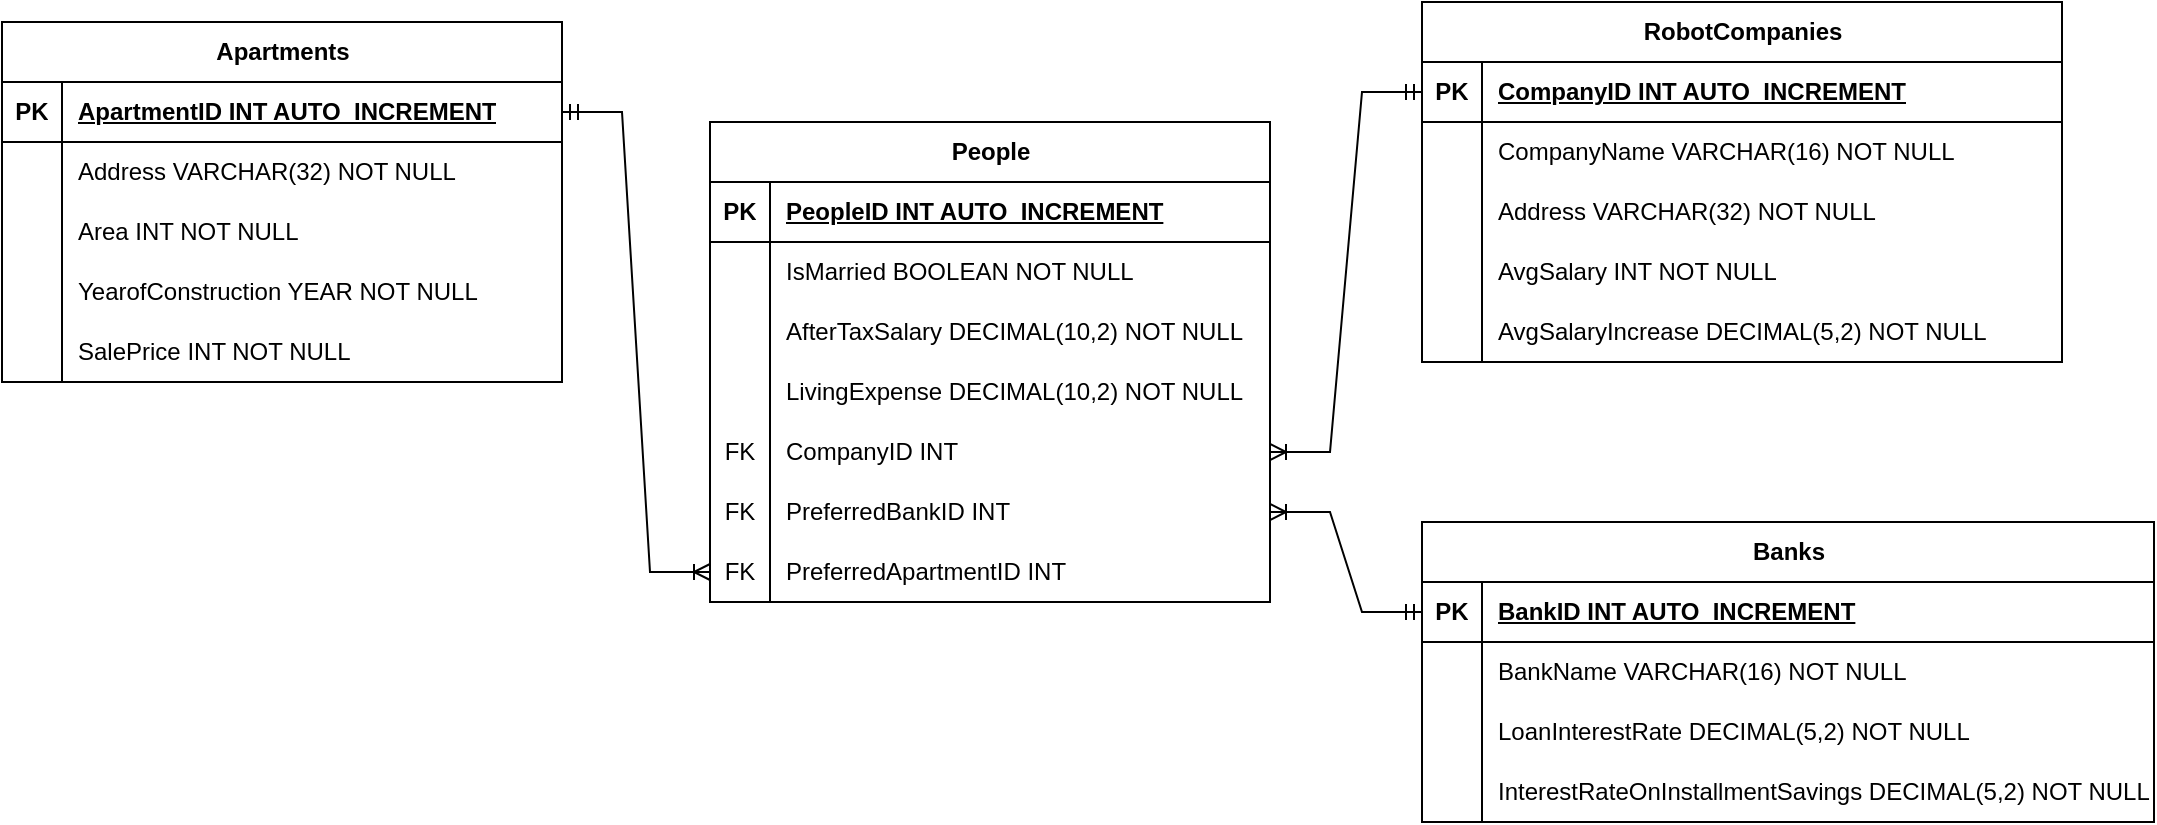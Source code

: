 <mxfile version="26.0.2">
  <diagram id="C5RBs43oDa-KdzZeNtuy" name="Page-1">
    <mxGraphModel dx="1981" dy="495" grid="1" gridSize="10" guides="1" tooltips="1" connect="1" arrows="1" fold="1" page="1" pageScale="1" pageWidth="827" pageHeight="1169" math="0" shadow="0">
      <root>
        <mxCell id="WIyWlLk6GJQsqaUBKTNV-0" />
        <mxCell id="WIyWlLk6GJQsqaUBKTNV-1" parent="WIyWlLk6GJQsqaUBKTNV-0" />
        <mxCell id="923ue4t-lX42W6c442eN-15" value="RobotCompanies" style="shape=table;startSize=30;container=1;collapsible=1;childLayout=tableLayout;fixedRows=1;rowLines=0;fontStyle=1;align=center;resizeLast=1;html=1;" parent="WIyWlLk6GJQsqaUBKTNV-1" vertex="1">
          <mxGeometry x="280" y="60" width="320" height="180" as="geometry" />
        </mxCell>
        <mxCell id="923ue4t-lX42W6c442eN-16" value="" style="shape=tableRow;horizontal=0;startSize=0;swimlaneHead=0;swimlaneBody=0;fillColor=none;collapsible=0;dropTarget=0;points=[[0,0.5],[1,0.5]];portConstraint=eastwest;top=0;left=0;right=0;bottom=1;" parent="923ue4t-lX42W6c442eN-15" vertex="1">
          <mxGeometry y="30" width="320" height="30" as="geometry" />
        </mxCell>
        <mxCell id="923ue4t-lX42W6c442eN-17" value="PK" style="shape=partialRectangle;connectable=0;fillColor=none;top=0;left=0;bottom=0;right=0;fontStyle=1;overflow=hidden;whiteSpace=wrap;html=1;" parent="923ue4t-lX42W6c442eN-16" vertex="1">
          <mxGeometry width="30" height="30" as="geometry">
            <mxRectangle width="30" height="30" as="alternateBounds" />
          </mxGeometry>
        </mxCell>
        <mxCell id="923ue4t-lX42W6c442eN-18" value="CompanyID INT AUTO_INCREMENT" style="shape=partialRectangle;connectable=0;fillColor=none;top=0;left=0;bottom=0;right=0;align=left;spacingLeft=6;fontStyle=5;overflow=hidden;whiteSpace=wrap;html=1;" parent="923ue4t-lX42W6c442eN-16" vertex="1">
          <mxGeometry x="30" width="290" height="30" as="geometry">
            <mxRectangle width="290" height="30" as="alternateBounds" />
          </mxGeometry>
        </mxCell>
        <mxCell id="923ue4t-lX42W6c442eN-19" value="" style="shape=tableRow;horizontal=0;startSize=0;swimlaneHead=0;swimlaneBody=0;fillColor=none;collapsible=0;dropTarget=0;points=[[0,0.5],[1,0.5]];portConstraint=eastwest;top=0;left=0;right=0;bottom=0;" parent="923ue4t-lX42W6c442eN-15" vertex="1">
          <mxGeometry y="60" width="320" height="30" as="geometry" />
        </mxCell>
        <mxCell id="923ue4t-lX42W6c442eN-20" value="" style="shape=partialRectangle;connectable=0;fillColor=none;top=0;left=0;bottom=0;right=0;editable=1;overflow=hidden;whiteSpace=wrap;html=1;" parent="923ue4t-lX42W6c442eN-19" vertex="1">
          <mxGeometry width="30" height="30" as="geometry">
            <mxRectangle width="30" height="30" as="alternateBounds" />
          </mxGeometry>
        </mxCell>
        <mxCell id="923ue4t-lX42W6c442eN-21" value="CompanyName VARCHAR(16) NOT NULL" style="shape=partialRectangle;connectable=0;fillColor=none;top=0;left=0;bottom=0;right=0;align=left;spacingLeft=6;overflow=hidden;whiteSpace=wrap;html=1;" parent="923ue4t-lX42W6c442eN-19" vertex="1">
          <mxGeometry x="30" width="290" height="30" as="geometry">
            <mxRectangle width="290" height="30" as="alternateBounds" />
          </mxGeometry>
        </mxCell>
        <mxCell id="923ue4t-lX42W6c442eN-22" value="" style="shape=tableRow;horizontal=0;startSize=0;swimlaneHead=0;swimlaneBody=0;fillColor=none;collapsible=0;dropTarget=0;points=[[0,0.5],[1,0.5]];portConstraint=eastwest;top=0;left=0;right=0;bottom=0;" parent="923ue4t-lX42W6c442eN-15" vertex="1">
          <mxGeometry y="90" width="320" height="30" as="geometry" />
        </mxCell>
        <mxCell id="923ue4t-lX42W6c442eN-23" value="" style="shape=partialRectangle;connectable=0;fillColor=none;top=0;left=0;bottom=0;right=0;editable=1;overflow=hidden;whiteSpace=wrap;html=1;" parent="923ue4t-lX42W6c442eN-22" vertex="1">
          <mxGeometry width="30" height="30" as="geometry">
            <mxRectangle width="30" height="30" as="alternateBounds" />
          </mxGeometry>
        </mxCell>
        <mxCell id="923ue4t-lX42W6c442eN-24" value="Address VARCHAR(32) NOT NULL" style="shape=partialRectangle;connectable=0;fillColor=none;top=0;left=0;bottom=0;right=0;align=left;spacingLeft=6;overflow=hidden;whiteSpace=wrap;html=1;" parent="923ue4t-lX42W6c442eN-22" vertex="1">
          <mxGeometry x="30" width="290" height="30" as="geometry">
            <mxRectangle width="290" height="30" as="alternateBounds" />
          </mxGeometry>
        </mxCell>
        <mxCell id="923ue4t-lX42W6c442eN-44" value="" style="shape=tableRow;horizontal=0;startSize=0;swimlaneHead=0;swimlaneBody=0;fillColor=none;collapsible=0;dropTarget=0;points=[[0,0.5],[1,0.5]];portConstraint=eastwest;top=0;left=0;right=0;bottom=0;" parent="923ue4t-lX42W6c442eN-15" vertex="1">
          <mxGeometry y="120" width="320" height="30" as="geometry" />
        </mxCell>
        <mxCell id="923ue4t-lX42W6c442eN-45" value="" style="shape=partialRectangle;connectable=0;fillColor=none;top=0;left=0;bottom=0;right=0;editable=1;overflow=hidden;whiteSpace=wrap;html=1;" parent="923ue4t-lX42W6c442eN-44" vertex="1">
          <mxGeometry width="30" height="30" as="geometry">
            <mxRectangle width="30" height="30" as="alternateBounds" />
          </mxGeometry>
        </mxCell>
        <mxCell id="923ue4t-lX42W6c442eN-46" value="AvgSalary INT NOT NULL" style="shape=partialRectangle;connectable=0;fillColor=none;top=0;left=0;bottom=0;right=0;align=left;spacingLeft=6;overflow=hidden;whiteSpace=wrap;html=1;" parent="923ue4t-lX42W6c442eN-44" vertex="1">
          <mxGeometry x="30" width="290" height="30" as="geometry">
            <mxRectangle width="290" height="30" as="alternateBounds" />
          </mxGeometry>
        </mxCell>
        <mxCell id="gAz0mqMvw_durCrAtMyd-6" value="" style="shape=tableRow;horizontal=0;startSize=0;swimlaneHead=0;swimlaneBody=0;fillColor=none;collapsible=0;dropTarget=0;points=[[0,0.5],[1,0.5]];portConstraint=eastwest;top=0;left=0;right=0;bottom=0;" vertex="1" parent="923ue4t-lX42W6c442eN-15">
          <mxGeometry y="150" width="320" height="30" as="geometry" />
        </mxCell>
        <mxCell id="gAz0mqMvw_durCrAtMyd-7" value="" style="shape=partialRectangle;connectable=0;fillColor=none;top=0;left=0;bottom=0;right=0;editable=1;overflow=hidden;whiteSpace=wrap;html=1;" vertex="1" parent="gAz0mqMvw_durCrAtMyd-6">
          <mxGeometry width="30" height="30" as="geometry">
            <mxRectangle width="30" height="30" as="alternateBounds" />
          </mxGeometry>
        </mxCell>
        <mxCell id="gAz0mqMvw_durCrAtMyd-8" value="AvgSalaryIncrease DECIMAL(5,2) NOT NULL" style="shape=partialRectangle;connectable=0;fillColor=none;top=0;left=0;bottom=0;right=0;align=left;spacingLeft=6;overflow=hidden;whiteSpace=wrap;html=1;" vertex="1" parent="gAz0mqMvw_durCrAtMyd-6">
          <mxGeometry x="30" width="290" height="30" as="geometry">
            <mxRectangle width="290" height="30" as="alternateBounds" />
          </mxGeometry>
        </mxCell>
        <mxCell id="923ue4t-lX42W6c442eN-53" value="Apartments" style="shape=table;startSize=30;container=1;collapsible=1;childLayout=tableLayout;fixedRows=1;rowLines=0;fontStyle=1;align=center;resizeLast=1;html=1;" parent="WIyWlLk6GJQsqaUBKTNV-1" vertex="1">
          <mxGeometry x="-430" y="70" width="280" height="180" as="geometry" />
        </mxCell>
        <mxCell id="923ue4t-lX42W6c442eN-54" value="" style="shape=tableRow;horizontal=0;startSize=0;swimlaneHead=0;swimlaneBody=0;fillColor=none;collapsible=0;dropTarget=0;points=[[0,0.5],[1,0.5]];portConstraint=eastwest;top=0;left=0;right=0;bottom=1;" parent="923ue4t-lX42W6c442eN-53" vertex="1">
          <mxGeometry y="30" width="280" height="30" as="geometry" />
        </mxCell>
        <mxCell id="923ue4t-lX42W6c442eN-55" value="PK" style="shape=partialRectangle;connectable=0;fillColor=none;top=0;left=0;bottom=0;right=0;fontStyle=1;overflow=hidden;whiteSpace=wrap;html=1;" parent="923ue4t-lX42W6c442eN-54" vertex="1">
          <mxGeometry width="30" height="30" as="geometry">
            <mxRectangle width="30" height="30" as="alternateBounds" />
          </mxGeometry>
        </mxCell>
        <mxCell id="923ue4t-lX42W6c442eN-56" value="ApartmentID INT AUTO_INCREMENT" style="shape=partialRectangle;connectable=0;fillColor=none;top=0;left=0;bottom=0;right=0;align=left;spacingLeft=6;fontStyle=5;overflow=hidden;whiteSpace=wrap;html=1;" parent="923ue4t-lX42W6c442eN-54" vertex="1">
          <mxGeometry x="30" width="250" height="30" as="geometry">
            <mxRectangle width="250" height="30" as="alternateBounds" />
          </mxGeometry>
        </mxCell>
        <mxCell id="923ue4t-lX42W6c442eN-60" value="" style="shape=tableRow;horizontal=0;startSize=0;swimlaneHead=0;swimlaneBody=0;fillColor=none;collapsible=0;dropTarget=0;points=[[0,0.5],[1,0.5]];portConstraint=eastwest;top=0;left=0;right=0;bottom=0;" parent="923ue4t-lX42W6c442eN-53" vertex="1">
          <mxGeometry y="60" width="280" height="30" as="geometry" />
        </mxCell>
        <mxCell id="923ue4t-lX42W6c442eN-61" value="" style="shape=partialRectangle;connectable=0;fillColor=none;top=0;left=0;bottom=0;right=0;editable=1;overflow=hidden;whiteSpace=wrap;html=1;" parent="923ue4t-lX42W6c442eN-60" vertex="1">
          <mxGeometry width="30" height="30" as="geometry">
            <mxRectangle width="30" height="30" as="alternateBounds" />
          </mxGeometry>
        </mxCell>
        <mxCell id="923ue4t-lX42W6c442eN-62" value="Address VARCHAR(32) NOT NULL" style="shape=partialRectangle;connectable=0;fillColor=none;top=0;left=0;bottom=0;right=0;align=left;spacingLeft=6;overflow=hidden;whiteSpace=wrap;html=1;" parent="923ue4t-lX42W6c442eN-60" vertex="1">
          <mxGeometry x="30" width="250" height="30" as="geometry">
            <mxRectangle width="250" height="30" as="alternateBounds" />
          </mxGeometry>
        </mxCell>
        <mxCell id="923ue4t-lX42W6c442eN-63" value="" style="shape=tableRow;horizontal=0;startSize=0;swimlaneHead=0;swimlaneBody=0;fillColor=none;collapsible=0;dropTarget=0;points=[[0,0.5],[1,0.5]];portConstraint=eastwest;top=0;left=0;right=0;bottom=0;" parent="923ue4t-lX42W6c442eN-53" vertex="1">
          <mxGeometry y="90" width="280" height="30" as="geometry" />
        </mxCell>
        <mxCell id="923ue4t-lX42W6c442eN-64" value="" style="shape=partialRectangle;connectable=0;fillColor=none;top=0;left=0;bottom=0;right=0;editable=1;overflow=hidden;whiteSpace=wrap;html=1;" parent="923ue4t-lX42W6c442eN-63" vertex="1">
          <mxGeometry width="30" height="30" as="geometry">
            <mxRectangle width="30" height="30" as="alternateBounds" />
          </mxGeometry>
        </mxCell>
        <mxCell id="923ue4t-lX42W6c442eN-65" value="Area INT NOT NULL" style="shape=partialRectangle;connectable=0;fillColor=none;top=0;left=0;bottom=0;right=0;align=left;spacingLeft=6;overflow=hidden;whiteSpace=wrap;html=1;" parent="923ue4t-lX42W6c442eN-63" vertex="1">
          <mxGeometry x="30" width="250" height="30" as="geometry">
            <mxRectangle width="250" height="30" as="alternateBounds" />
          </mxGeometry>
        </mxCell>
        <mxCell id="923ue4t-lX42W6c442eN-66" value="" style="shape=tableRow;horizontal=0;startSize=0;swimlaneHead=0;swimlaneBody=0;fillColor=none;collapsible=0;dropTarget=0;points=[[0,0.5],[1,0.5]];portConstraint=eastwest;top=0;left=0;right=0;bottom=0;" parent="923ue4t-lX42W6c442eN-53" vertex="1">
          <mxGeometry y="120" width="280" height="30" as="geometry" />
        </mxCell>
        <mxCell id="923ue4t-lX42W6c442eN-67" value="" style="shape=partialRectangle;connectable=0;fillColor=none;top=0;left=0;bottom=0;right=0;editable=1;overflow=hidden;whiteSpace=wrap;html=1;" parent="923ue4t-lX42W6c442eN-66" vertex="1">
          <mxGeometry width="30" height="30" as="geometry">
            <mxRectangle width="30" height="30" as="alternateBounds" />
          </mxGeometry>
        </mxCell>
        <mxCell id="923ue4t-lX42W6c442eN-68" value="YearofConstruction YEAR NOT NULL" style="shape=partialRectangle;connectable=0;fillColor=none;top=0;left=0;bottom=0;right=0;align=left;spacingLeft=6;overflow=hidden;whiteSpace=wrap;html=1;" parent="923ue4t-lX42W6c442eN-66" vertex="1">
          <mxGeometry x="30" width="250" height="30" as="geometry">
            <mxRectangle width="250" height="30" as="alternateBounds" />
          </mxGeometry>
        </mxCell>
        <mxCell id="923ue4t-lX42W6c442eN-70" value="" style="shape=tableRow;horizontal=0;startSize=0;swimlaneHead=0;swimlaneBody=0;fillColor=none;collapsible=0;dropTarget=0;points=[[0,0.5],[1,0.5]];portConstraint=eastwest;top=0;left=0;right=0;bottom=0;" parent="923ue4t-lX42W6c442eN-53" vertex="1">
          <mxGeometry y="150" width="280" height="30" as="geometry" />
        </mxCell>
        <mxCell id="923ue4t-lX42W6c442eN-71" value="" style="shape=partialRectangle;connectable=0;fillColor=none;top=0;left=0;bottom=0;right=0;editable=1;overflow=hidden;whiteSpace=wrap;html=1;" parent="923ue4t-lX42W6c442eN-70" vertex="1">
          <mxGeometry width="30" height="30" as="geometry">
            <mxRectangle width="30" height="30" as="alternateBounds" />
          </mxGeometry>
        </mxCell>
        <mxCell id="923ue4t-lX42W6c442eN-72" value="SalePrice INT NOT NULL" style="shape=partialRectangle;connectable=0;fillColor=none;top=0;left=0;bottom=0;right=0;align=left;spacingLeft=6;overflow=hidden;whiteSpace=wrap;html=1;" parent="923ue4t-lX42W6c442eN-70" vertex="1">
          <mxGeometry x="30" width="250" height="30" as="geometry">
            <mxRectangle width="250" height="30" as="alternateBounds" />
          </mxGeometry>
        </mxCell>
        <mxCell id="923ue4t-lX42W6c442eN-83" value="People" style="shape=table;startSize=30;container=1;collapsible=1;childLayout=tableLayout;fixedRows=1;rowLines=0;fontStyle=1;align=center;resizeLast=1;html=1;" parent="WIyWlLk6GJQsqaUBKTNV-1" vertex="1">
          <mxGeometry x="-76" y="120" width="280" height="240" as="geometry" />
        </mxCell>
        <mxCell id="923ue4t-lX42W6c442eN-84" value="" style="shape=tableRow;horizontal=0;startSize=0;swimlaneHead=0;swimlaneBody=0;fillColor=none;collapsible=0;dropTarget=0;points=[[0,0.5],[1,0.5]];portConstraint=eastwest;top=0;left=0;right=0;bottom=1;" parent="923ue4t-lX42W6c442eN-83" vertex="1">
          <mxGeometry y="30" width="280" height="30" as="geometry" />
        </mxCell>
        <mxCell id="923ue4t-lX42W6c442eN-85" value="PK" style="shape=partialRectangle;connectable=0;fillColor=none;top=0;left=0;bottom=0;right=0;fontStyle=1;overflow=hidden;whiteSpace=wrap;html=1;" parent="923ue4t-lX42W6c442eN-84" vertex="1">
          <mxGeometry width="30" height="30" as="geometry">
            <mxRectangle width="30" height="30" as="alternateBounds" />
          </mxGeometry>
        </mxCell>
        <mxCell id="923ue4t-lX42W6c442eN-86" value="PeopleID INT AUTO_INCREMENT" style="shape=partialRectangle;connectable=0;fillColor=none;top=0;left=0;bottom=0;right=0;align=left;spacingLeft=6;fontStyle=5;overflow=hidden;whiteSpace=wrap;html=1;" parent="923ue4t-lX42W6c442eN-84" vertex="1">
          <mxGeometry x="30" width="250" height="30" as="geometry">
            <mxRectangle width="250" height="30" as="alternateBounds" />
          </mxGeometry>
        </mxCell>
        <mxCell id="923ue4t-lX42W6c442eN-90" value="" style="shape=tableRow;horizontal=0;startSize=0;swimlaneHead=0;swimlaneBody=0;fillColor=none;collapsible=0;dropTarget=0;points=[[0,0.5],[1,0.5]];portConstraint=eastwest;top=0;left=0;right=0;bottom=0;" parent="923ue4t-lX42W6c442eN-83" vertex="1">
          <mxGeometry y="60" width="280" height="30" as="geometry" />
        </mxCell>
        <mxCell id="923ue4t-lX42W6c442eN-91" value="" style="shape=partialRectangle;connectable=0;fillColor=none;top=0;left=0;bottom=0;right=0;editable=1;overflow=hidden;whiteSpace=wrap;html=1;" parent="923ue4t-lX42W6c442eN-90" vertex="1">
          <mxGeometry width="30" height="30" as="geometry">
            <mxRectangle width="30" height="30" as="alternateBounds" />
          </mxGeometry>
        </mxCell>
        <mxCell id="923ue4t-lX42W6c442eN-92" value="IsMarried BOOLEAN NOT NULL" style="shape=partialRectangle;connectable=0;fillColor=none;top=0;left=0;bottom=0;right=0;align=left;spacingLeft=6;overflow=hidden;whiteSpace=wrap;html=1;" parent="923ue4t-lX42W6c442eN-90" vertex="1">
          <mxGeometry x="30" width="250" height="30" as="geometry">
            <mxRectangle width="250" height="30" as="alternateBounds" />
          </mxGeometry>
        </mxCell>
        <mxCell id="923ue4t-lX42W6c442eN-93" value="" style="shape=tableRow;horizontal=0;startSize=0;swimlaneHead=0;swimlaneBody=0;fillColor=none;collapsible=0;dropTarget=0;points=[[0,0.5],[1,0.5]];portConstraint=eastwest;top=0;left=0;right=0;bottom=0;" parent="923ue4t-lX42W6c442eN-83" vertex="1">
          <mxGeometry y="90" width="280" height="30" as="geometry" />
        </mxCell>
        <mxCell id="923ue4t-lX42W6c442eN-94" value="" style="shape=partialRectangle;connectable=0;fillColor=none;top=0;left=0;bottom=0;right=0;editable=1;overflow=hidden;whiteSpace=wrap;html=1;" parent="923ue4t-lX42W6c442eN-93" vertex="1">
          <mxGeometry width="30" height="30" as="geometry">
            <mxRectangle width="30" height="30" as="alternateBounds" />
          </mxGeometry>
        </mxCell>
        <mxCell id="923ue4t-lX42W6c442eN-95" value="AfterTaxSalary DECIMAL(10,2) NOT NULL" style="shape=partialRectangle;connectable=0;fillColor=none;top=0;left=0;bottom=0;right=0;align=left;spacingLeft=6;overflow=hidden;whiteSpace=wrap;html=1;" parent="923ue4t-lX42W6c442eN-93" vertex="1">
          <mxGeometry x="30" width="250" height="30" as="geometry">
            <mxRectangle width="250" height="30" as="alternateBounds" />
          </mxGeometry>
        </mxCell>
        <mxCell id="923ue4t-lX42W6c442eN-96" value="" style="shape=tableRow;horizontal=0;startSize=0;swimlaneHead=0;swimlaneBody=0;fillColor=none;collapsible=0;dropTarget=0;points=[[0,0.5],[1,0.5]];portConstraint=eastwest;top=0;left=0;right=0;bottom=0;" parent="923ue4t-lX42W6c442eN-83" vertex="1">
          <mxGeometry y="120" width="280" height="30" as="geometry" />
        </mxCell>
        <mxCell id="923ue4t-lX42W6c442eN-97" value="" style="shape=partialRectangle;connectable=0;fillColor=none;top=0;left=0;bottom=0;right=0;editable=1;overflow=hidden;whiteSpace=wrap;html=1;" parent="923ue4t-lX42W6c442eN-96" vertex="1">
          <mxGeometry width="30" height="30" as="geometry">
            <mxRectangle width="30" height="30" as="alternateBounds" />
          </mxGeometry>
        </mxCell>
        <mxCell id="923ue4t-lX42W6c442eN-98" value="LivingExpense DECIMAL(10,2) NOT NULL" style="shape=partialRectangle;connectable=0;fillColor=none;top=0;left=0;bottom=0;right=0;align=left;spacingLeft=6;overflow=hidden;whiteSpace=wrap;html=1;" parent="923ue4t-lX42W6c442eN-96" vertex="1">
          <mxGeometry x="30" width="250" height="30" as="geometry">
            <mxRectangle width="250" height="30" as="alternateBounds" />
          </mxGeometry>
        </mxCell>
        <mxCell id="gAz0mqMvw_durCrAtMyd-13" value="" style="shape=tableRow;horizontal=0;startSize=0;swimlaneHead=0;swimlaneBody=0;fillColor=none;collapsible=0;dropTarget=0;points=[[0,0.5],[1,0.5]];portConstraint=eastwest;top=0;left=0;right=0;bottom=0;" vertex="1" parent="923ue4t-lX42W6c442eN-83">
          <mxGeometry y="150" width="280" height="30" as="geometry" />
        </mxCell>
        <mxCell id="gAz0mqMvw_durCrAtMyd-14" value="FK" style="shape=partialRectangle;connectable=0;fillColor=none;top=0;left=0;bottom=0;right=0;editable=1;overflow=hidden;whiteSpace=wrap;html=1;" vertex="1" parent="gAz0mqMvw_durCrAtMyd-13">
          <mxGeometry width="30" height="30" as="geometry">
            <mxRectangle width="30" height="30" as="alternateBounds" />
          </mxGeometry>
        </mxCell>
        <mxCell id="gAz0mqMvw_durCrAtMyd-15" value="CompanyID INT" style="shape=partialRectangle;connectable=0;fillColor=none;top=0;left=0;bottom=0;right=0;align=left;spacingLeft=6;overflow=hidden;whiteSpace=wrap;html=1;" vertex="1" parent="gAz0mqMvw_durCrAtMyd-13">
          <mxGeometry x="30" width="250" height="30" as="geometry">
            <mxRectangle width="250" height="30" as="alternateBounds" />
          </mxGeometry>
        </mxCell>
        <mxCell id="923ue4t-lX42W6c442eN-99" value="" style="shape=tableRow;horizontal=0;startSize=0;swimlaneHead=0;swimlaneBody=0;fillColor=none;collapsible=0;dropTarget=0;points=[[0,0.5],[1,0.5]];portConstraint=eastwest;top=0;left=0;right=0;bottom=0;" parent="923ue4t-lX42W6c442eN-83" vertex="1">
          <mxGeometry y="180" width="280" height="30" as="geometry" />
        </mxCell>
        <mxCell id="923ue4t-lX42W6c442eN-100" value="FK" style="shape=partialRectangle;connectable=0;fillColor=none;top=0;left=0;bottom=0;right=0;editable=1;overflow=hidden;whiteSpace=wrap;html=1;" parent="923ue4t-lX42W6c442eN-99" vertex="1">
          <mxGeometry width="30" height="30" as="geometry">
            <mxRectangle width="30" height="30" as="alternateBounds" />
          </mxGeometry>
        </mxCell>
        <mxCell id="923ue4t-lX42W6c442eN-101" value="PreferredBankID INT" style="shape=partialRectangle;connectable=0;fillColor=none;top=0;left=0;bottom=0;right=0;align=left;spacingLeft=6;overflow=hidden;whiteSpace=wrap;html=1;" parent="923ue4t-lX42W6c442eN-99" vertex="1">
          <mxGeometry x="30" width="250" height="30" as="geometry">
            <mxRectangle width="250" height="30" as="alternateBounds" />
          </mxGeometry>
        </mxCell>
        <mxCell id="923ue4t-lX42W6c442eN-141" value="" style="shape=tableRow;horizontal=0;startSize=0;swimlaneHead=0;swimlaneBody=0;fillColor=none;collapsible=0;dropTarget=0;points=[[0,0.5],[1,0.5]];portConstraint=eastwest;top=0;left=0;right=0;bottom=0;" parent="923ue4t-lX42W6c442eN-83" vertex="1">
          <mxGeometry y="210" width="280" height="30" as="geometry" />
        </mxCell>
        <mxCell id="923ue4t-lX42W6c442eN-142" value="FK" style="shape=partialRectangle;connectable=0;fillColor=none;top=0;left=0;bottom=0;right=0;editable=1;overflow=hidden;whiteSpace=wrap;html=1;" parent="923ue4t-lX42W6c442eN-141" vertex="1">
          <mxGeometry width="30" height="30" as="geometry">
            <mxRectangle width="30" height="30" as="alternateBounds" />
          </mxGeometry>
        </mxCell>
        <mxCell id="923ue4t-lX42W6c442eN-143" value="PreferredApartmentID INT" style="shape=partialRectangle;connectable=0;fillColor=none;top=0;left=0;bottom=0;right=0;align=left;spacingLeft=6;overflow=hidden;whiteSpace=wrap;html=1;" parent="923ue4t-lX42W6c442eN-141" vertex="1">
          <mxGeometry x="30" width="250" height="30" as="geometry">
            <mxRectangle width="250" height="30" as="alternateBounds" />
          </mxGeometry>
        </mxCell>
        <mxCell id="923ue4t-lX42W6c442eN-102" value="Banks" style="shape=table;startSize=30;container=1;collapsible=1;childLayout=tableLayout;fixedRows=1;rowLines=0;fontStyle=1;align=center;resizeLast=1;html=1;" parent="WIyWlLk6GJQsqaUBKTNV-1" vertex="1">
          <mxGeometry x="280" y="320" width="366" height="150" as="geometry" />
        </mxCell>
        <mxCell id="923ue4t-lX42W6c442eN-103" value="" style="shape=tableRow;horizontal=0;startSize=0;swimlaneHead=0;swimlaneBody=0;fillColor=none;collapsible=0;dropTarget=0;points=[[0,0.5],[1,0.5]];portConstraint=eastwest;top=0;left=0;right=0;bottom=1;" parent="923ue4t-lX42W6c442eN-102" vertex="1">
          <mxGeometry y="30" width="366" height="30" as="geometry" />
        </mxCell>
        <mxCell id="923ue4t-lX42W6c442eN-104" value="PK" style="shape=partialRectangle;connectable=0;fillColor=none;top=0;left=0;bottom=0;right=0;fontStyle=1;overflow=hidden;whiteSpace=wrap;html=1;" parent="923ue4t-lX42W6c442eN-103" vertex="1">
          <mxGeometry width="30" height="30" as="geometry">
            <mxRectangle width="30" height="30" as="alternateBounds" />
          </mxGeometry>
        </mxCell>
        <mxCell id="923ue4t-lX42W6c442eN-105" value="BankID INT AUTO_INCREMENT" style="shape=partialRectangle;connectable=0;fillColor=none;top=0;left=0;bottom=0;right=0;align=left;spacingLeft=6;fontStyle=5;overflow=hidden;whiteSpace=wrap;html=1;" parent="923ue4t-lX42W6c442eN-103" vertex="1">
          <mxGeometry x="30" width="336" height="30" as="geometry">
            <mxRectangle width="336" height="30" as="alternateBounds" />
          </mxGeometry>
        </mxCell>
        <mxCell id="923ue4t-lX42W6c442eN-106" value="" style="shape=tableRow;horizontal=0;startSize=0;swimlaneHead=0;swimlaneBody=0;fillColor=none;collapsible=0;dropTarget=0;points=[[0,0.5],[1,0.5]];portConstraint=eastwest;top=0;left=0;right=0;bottom=0;" parent="923ue4t-lX42W6c442eN-102" vertex="1">
          <mxGeometry y="60" width="366" height="30" as="geometry" />
        </mxCell>
        <mxCell id="923ue4t-lX42W6c442eN-107" value="" style="shape=partialRectangle;connectable=0;fillColor=none;top=0;left=0;bottom=0;right=0;editable=1;overflow=hidden;whiteSpace=wrap;html=1;" parent="923ue4t-lX42W6c442eN-106" vertex="1">
          <mxGeometry width="30" height="30" as="geometry">
            <mxRectangle width="30" height="30" as="alternateBounds" />
          </mxGeometry>
        </mxCell>
        <mxCell id="923ue4t-lX42W6c442eN-108" value="BankName VARCHAR(16) NOT NULL" style="shape=partialRectangle;connectable=0;fillColor=none;top=0;left=0;bottom=0;right=0;align=left;spacingLeft=6;overflow=hidden;whiteSpace=wrap;html=1;" parent="923ue4t-lX42W6c442eN-106" vertex="1">
          <mxGeometry x="30" width="336" height="30" as="geometry">
            <mxRectangle width="336" height="30" as="alternateBounds" />
          </mxGeometry>
        </mxCell>
        <mxCell id="923ue4t-lX42W6c442eN-109" value="" style="shape=tableRow;horizontal=0;startSize=0;swimlaneHead=0;swimlaneBody=0;fillColor=none;collapsible=0;dropTarget=0;points=[[0,0.5],[1,0.5]];portConstraint=eastwest;top=0;left=0;right=0;bottom=0;" parent="923ue4t-lX42W6c442eN-102" vertex="1">
          <mxGeometry y="90" width="366" height="30" as="geometry" />
        </mxCell>
        <mxCell id="923ue4t-lX42W6c442eN-110" value="" style="shape=partialRectangle;connectable=0;fillColor=none;top=0;left=0;bottom=0;right=0;editable=1;overflow=hidden;whiteSpace=wrap;html=1;" parent="923ue4t-lX42W6c442eN-109" vertex="1">
          <mxGeometry width="30" height="30" as="geometry">
            <mxRectangle width="30" height="30" as="alternateBounds" />
          </mxGeometry>
        </mxCell>
        <mxCell id="923ue4t-lX42W6c442eN-111" value="LoanInterestRate DECIMAL(5,2) NOT NULL" style="shape=partialRectangle;connectable=0;fillColor=none;top=0;left=0;bottom=0;right=0;align=left;spacingLeft=6;overflow=hidden;whiteSpace=wrap;html=1;" parent="923ue4t-lX42W6c442eN-109" vertex="1">
          <mxGeometry x="30" width="336" height="30" as="geometry">
            <mxRectangle width="336" height="30" as="alternateBounds" />
          </mxGeometry>
        </mxCell>
        <mxCell id="gAz0mqMvw_durCrAtMyd-0" value="" style="shape=tableRow;horizontal=0;startSize=0;swimlaneHead=0;swimlaneBody=0;fillColor=none;collapsible=0;dropTarget=0;points=[[0,0.5],[1,0.5]];portConstraint=eastwest;top=0;left=0;right=0;bottom=0;" vertex="1" parent="923ue4t-lX42W6c442eN-102">
          <mxGeometry y="120" width="366" height="30" as="geometry" />
        </mxCell>
        <mxCell id="gAz0mqMvw_durCrAtMyd-1" value="" style="shape=partialRectangle;connectable=0;fillColor=none;top=0;left=0;bottom=0;right=0;editable=1;overflow=hidden;whiteSpace=wrap;html=1;" vertex="1" parent="gAz0mqMvw_durCrAtMyd-0">
          <mxGeometry width="30" height="30" as="geometry">
            <mxRectangle width="30" height="30" as="alternateBounds" />
          </mxGeometry>
        </mxCell>
        <mxCell id="gAz0mqMvw_durCrAtMyd-2" value="InterestRateOnInstallmentSavings DECIMAL(5,2) NOT NULL" style="shape=partialRectangle;connectable=0;fillColor=none;top=0;left=0;bottom=0;right=0;align=left;spacingLeft=6;overflow=hidden;whiteSpace=wrap;html=1;" vertex="1" parent="gAz0mqMvw_durCrAtMyd-0">
          <mxGeometry x="30" width="336" height="30" as="geometry">
            <mxRectangle width="336" height="30" as="alternateBounds" />
          </mxGeometry>
        </mxCell>
        <mxCell id="923ue4t-lX42W6c442eN-121" value="" style="edgeStyle=entityRelationEdgeStyle;fontSize=12;html=1;endArrow=ERoneToMany;startArrow=ERmandOne;rounded=0;exitX=0;exitY=0.5;exitDx=0;exitDy=0;entryX=1;entryY=0.5;entryDx=0;entryDy=0;" parent="WIyWlLk6GJQsqaUBKTNV-1" source="923ue4t-lX42W6c442eN-103" target="923ue4t-lX42W6c442eN-99" edge="1">
          <mxGeometry width="100" height="100" relative="1" as="geometry">
            <mxPoint x="256.0" y="491" as="sourcePoint" />
            <mxPoint x="334" y="520" as="targetPoint" />
            <Array as="points">
              <mxPoint x="266" y="491" />
              <mxPoint x="266" y="501" />
            </Array>
          </mxGeometry>
        </mxCell>
        <mxCell id="923ue4t-lX42W6c442eN-144" value="" style="edgeStyle=entityRelationEdgeStyle;fontSize=12;html=1;endArrow=ERoneToMany;startArrow=ERmandOne;rounded=0;exitX=1;exitY=0.5;exitDx=0;exitDy=0;entryX=0;entryY=0.5;entryDx=0;entryDy=0;" parent="WIyWlLk6GJQsqaUBKTNV-1" source="923ue4t-lX42W6c442eN-54" target="923ue4t-lX42W6c442eN-141" edge="1">
          <mxGeometry width="100" height="100" relative="1" as="geometry">
            <mxPoint x="-30" y="410" as="sourcePoint" />
            <mxPoint x="-110" y="330" as="targetPoint" />
            <Array as="points">
              <mxPoint x="-98" y="346" />
              <mxPoint x="-98" y="356" />
            </Array>
          </mxGeometry>
        </mxCell>
        <mxCell id="gAz0mqMvw_durCrAtMyd-16" value="" style="edgeStyle=entityRelationEdgeStyle;fontSize=12;html=1;endArrow=ERoneToMany;startArrow=ERmandOne;rounded=0;exitX=0;exitY=0.5;exitDx=0;exitDy=0;entryX=1;entryY=0.5;entryDx=0;entryDy=0;" edge="1" parent="WIyWlLk6GJQsqaUBKTNV-1" source="923ue4t-lX42W6c442eN-16" target="gAz0mqMvw_durCrAtMyd-13">
          <mxGeometry width="100" height="100" relative="1" as="geometry">
            <mxPoint x="356" y="300" as="sourcePoint" />
            <mxPoint x="280" y="250" as="targetPoint" />
            <Array as="points">
              <mxPoint x="342" y="426" />
              <mxPoint x="342" y="436" />
            </Array>
          </mxGeometry>
        </mxCell>
      </root>
    </mxGraphModel>
  </diagram>
</mxfile>
